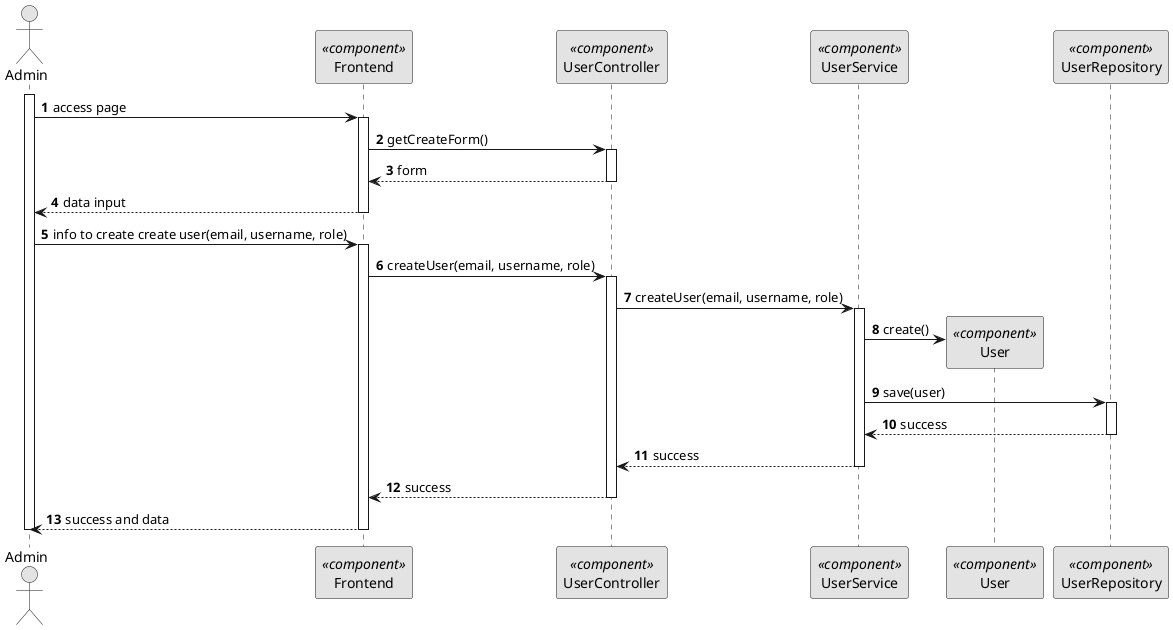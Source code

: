 @startuml 5.1.1
skinparam monochrome true
skinparam packageStyle rectangle
skinparam shadowing false

autonumber

actor "Admin" as AD
participant "Frontend" as FE <<component>>
participant "UserController" as CTRL <<component>>
participant "UserService" as SERV <<component>>
participant "User" as DOM <<component>>
participant "UserRepository" as REPO <<component>>

activate AD

AD -> FE: access page

activate FE

FE -> CTRL: getCreateForm()
activate CTRL
CTRL --> FE: form
deactivate CTRL
FE --> AD: data input

deactivate FE

AD -> FE : info to create create user(email, username, role)
activate FE
FE -> CTRL: createUser(email, username, role)
activate CTRL
CTRL -> SERV: createUser(email, username, role)
activate SERV
SERV -> DOM**: create()
SERV -> REPO: save(user)
activate REPO
REPO --> SERV: success
deactivate REPO
SERV --> CTRL: success
deactivate SERV
CTRL --> FE: success
deactivate CTRL
FE --> AD : success and data

deactivate FE

deactivate AD



@enduml